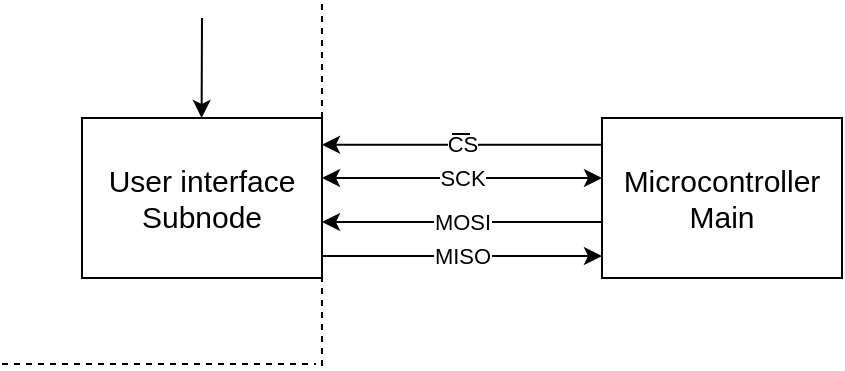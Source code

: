 <mxfile version="21.1.2" type="device">
  <diagram name="Side-1" id="9WmEyEX1VREWEknSR-mM">
    <mxGraphModel dx="1418" dy="820" grid="1" gridSize="10" guides="1" tooltips="1" connect="1" arrows="1" fold="1" page="1" pageScale="1" pageWidth="1169" pageHeight="1654" math="0" shadow="0">
      <root>
        <mxCell id="0" />
        <mxCell id="1" parent="0" />
        <mxCell id="ub6ad2O6LqSQvnMJv5L3-2" value="&lt;div style=&quot;&quot;&gt;&lt;span style=&quot;background-color: initial;&quot;&gt;&lt;font style=&quot;font-size: 15px;&quot;&gt;User interface&lt;/font&gt;&lt;/span&gt;&lt;/div&gt;&lt;div style=&quot;&quot;&gt;&lt;span style=&quot;background-color: initial;&quot;&gt;&lt;font style=&quot;font-size: 15px;&quot;&gt;Subnode&lt;/font&gt;&lt;/span&gt;&lt;/div&gt;" style="rounded=0;whiteSpace=wrap;html=1;align=center;" parent="1" vertex="1">
          <mxGeometry x="350" y="450" width="120" height="80" as="geometry" />
        </mxCell>
        <mxCell id="ub6ad2O6LqSQvnMJv5L3-3" value="&lt;font style=&quot;font-size: 15px;&quot;&gt;Microcontroller&lt;br&gt;Main&lt;br&gt;&lt;/font&gt;" style="rounded=0;whiteSpace=wrap;html=1;" parent="1" vertex="1">
          <mxGeometry x="610" y="450" width="120" height="80" as="geometry" />
        </mxCell>
        <mxCell id="ub6ad2O6LqSQvnMJv5L3-5" value="CS" style="endArrow=classic;html=1;rounded=0;exitX=0;exitY=0.167;exitDx=0;exitDy=0;exitPerimeter=0;entryX=1;entryY=0.167;entryDx=0;entryDy=0;entryPerimeter=0;" parent="1" source="ub6ad2O6LqSQvnMJv5L3-3" target="ub6ad2O6LqSQvnMJv5L3-2" edge="1">
          <mxGeometry width="50" height="50" relative="1" as="geometry">
            <mxPoint x="520" y="550" as="sourcePoint" />
            <mxPoint x="570" y="500" as="targetPoint" />
          </mxGeometry>
        </mxCell>
        <mxCell id="ub6ad2O6LqSQvnMJv5L3-8" value="SCK" style="endArrow=classic;startArrow=classic;html=1;rounded=0;exitX=1;exitY=0.5;exitDx=0;exitDy=0;entryX=0;entryY=0.5;entryDx=0;entryDy=0;" parent="1" edge="1">
          <mxGeometry width="50" height="50" relative="1" as="geometry">
            <mxPoint x="470" y="480" as="sourcePoint" />
            <mxPoint x="610" y="480" as="targetPoint" />
          </mxGeometry>
        </mxCell>
        <mxCell id="ub6ad2O6LqSQvnMJv5L3-10" value="MOSI" style="endArrow=classic;html=1;rounded=0;exitX=0;exitY=0.167;exitDx=0;exitDy=0;exitPerimeter=0;entryX=1;entryY=0.167;entryDx=0;entryDy=0;entryPerimeter=0;" parent="1" edge="1">
          <mxGeometry width="50" height="50" relative="1" as="geometry">
            <mxPoint x="610" y="502" as="sourcePoint" />
            <mxPoint x="470" y="502" as="targetPoint" />
          </mxGeometry>
        </mxCell>
        <mxCell id="ub6ad2O6LqSQvnMJv5L3-11" value="MISO" style="endArrow=classic;html=1;rounded=0;exitX=0;exitY=0.167;exitDx=0;exitDy=0;exitPerimeter=0;entryX=1;entryY=0.167;entryDx=0;entryDy=0;entryPerimeter=0;" parent="1" edge="1">
          <mxGeometry width="50" height="50" relative="1" as="geometry">
            <mxPoint x="470" y="519" as="sourcePoint" />
            <mxPoint x="610" y="519" as="targetPoint" />
          </mxGeometry>
        </mxCell>
        <mxCell id="ub6ad2O6LqSQvnMJv5L3-13" value="" style="endArrow=none;html=1;rounded=0;" parent="1" edge="1">
          <mxGeometry width="50" height="50" relative="1" as="geometry">
            <mxPoint x="535" y="458" as="sourcePoint" />
            <mxPoint x="544" y="458" as="targetPoint" />
          </mxGeometry>
        </mxCell>
        <mxCell id="ub6ad2O6LqSQvnMJv5L3-14" value="" style="endArrow=classic;html=1;rounded=0;" parent="1" edge="1">
          <mxGeometry width="50" height="50" relative="1" as="geometry">
            <mxPoint x="410" y="400" as="sourcePoint" />
            <mxPoint x="409.8" y="450" as="targetPoint" />
          </mxGeometry>
        </mxCell>
        <mxCell id="ub6ad2O6LqSQvnMJv5L3-16" value="" style="endArrow=none;dashed=1;html=1;rounded=0;" parent="1" edge="1">
          <mxGeometry width="50" height="50" relative="1" as="geometry">
            <mxPoint x="470" y="492" as="sourcePoint" />
            <mxPoint x="470" y="392" as="targetPoint" />
            <Array as="points">
              <mxPoint x="470" y="482" />
            </Array>
          </mxGeometry>
        </mxCell>
        <mxCell id="ub6ad2O6LqSQvnMJv5L3-17" value="" style="endArrow=none;dashed=1;html=1;rounded=0;entryX=0;entryY=1;entryDx=0;entryDy=0;" parent="1" edge="1">
          <mxGeometry width="50" height="50" relative="1" as="geometry">
            <mxPoint x="310" y="573" as="sourcePoint" />
            <mxPoint x="467" y="573" as="targetPoint" />
            <Array as="points">
              <mxPoint x="437" y="573" />
            </Array>
          </mxGeometry>
        </mxCell>
        <mxCell id="ub6ad2O6LqSQvnMJv5L3-18" value="" style="endArrow=none;dashed=1;html=1;rounded=0;" parent="1" edge="1">
          <mxGeometry width="50" height="50" relative="1" as="geometry">
            <mxPoint x="470" y="574" as="sourcePoint" />
            <mxPoint x="470" y="474" as="targetPoint" />
            <Array as="points">
              <mxPoint x="470" y="564" />
            </Array>
          </mxGeometry>
        </mxCell>
      </root>
    </mxGraphModel>
  </diagram>
</mxfile>

